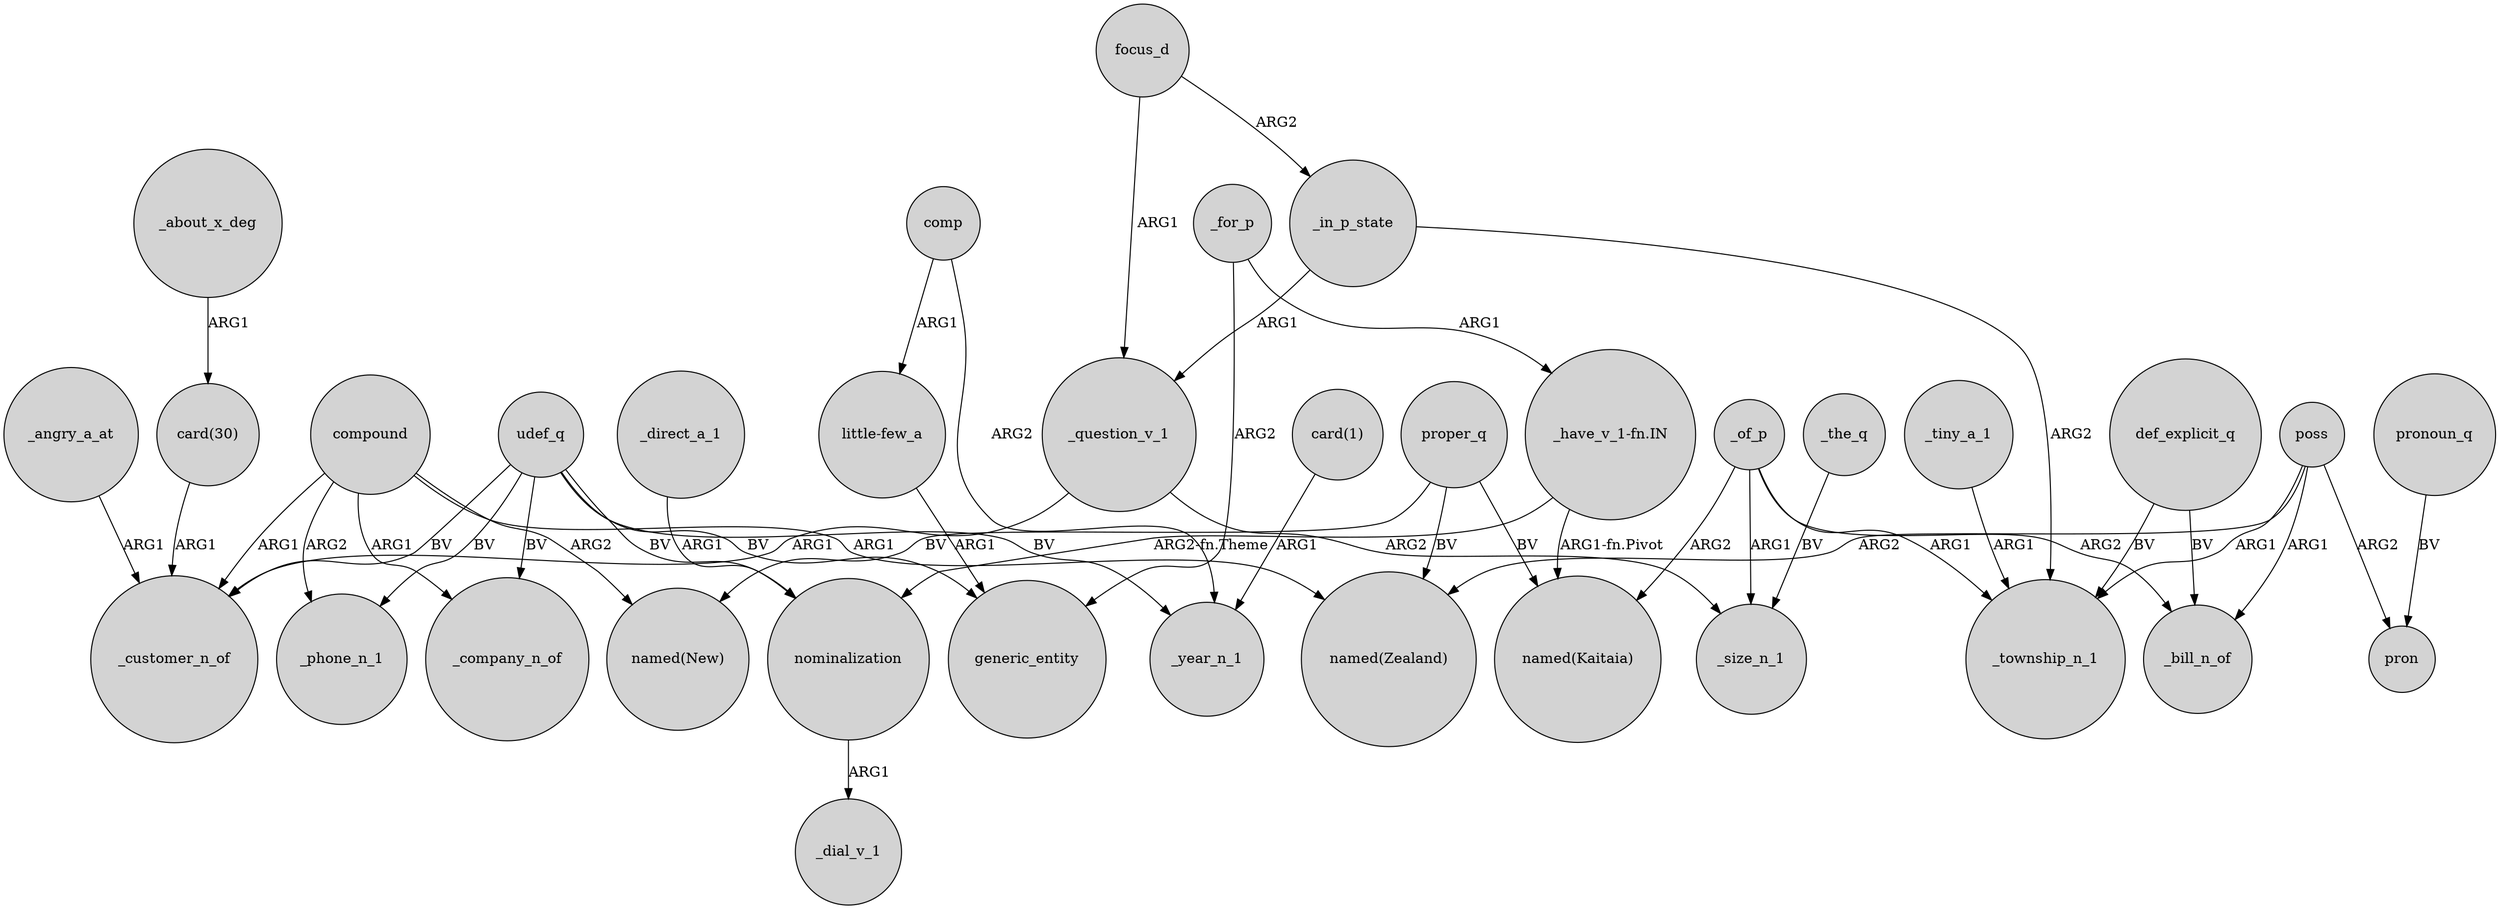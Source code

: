 digraph {
	node [shape=circle style=filled]
	_about_x_deg -> "card(30)" [label=ARG1]
	def_explicit_q -> _township_n_1 [label=BV]
	_the_q -> _size_n_1 [label=BV]
	nominalization -> _dial_v_1 [label=ARG1]
	compound -> "named(New)" [label=ARG2]
	"_have_v_1-fn.IN" -> "named(Kaitaia)" [label="ARG1-fn.Pivot"]
	udef_q -> generic_entity [label=BV]
	poss -> pron [label=ARG2]
	_question_v_1 -> _size_n_1 [label=ARG2]
	proper_q -> "named(New)" [label=BV]
	focus_d -> _in_p_state [label=ARG2]
	_for_p -> generic_entity [label=ARG2]
	_in_p_state -> _question_v_1 [label=ARG1]
	_tiny_a_1 -> _township_n_1 [label=ARG1]
	compound -> _customer_n_of [label=ARG1]
	_of_p -> _bill_n_of [label=ARG2]
	poss -> _township_n_1 [label=ARG1]
	compound -> _phone_n_1 [label=ARG2]
	proper_q -> "named(Kaitaia)" [label=BV]
	_of_p -> _size_n_1 [label=ARG1]
	compound -> _company_n_of [label=ARG1]
	pronoun_q -> pron [label=BV]
	compound -> "named(Zealand)" [label=ARG1]
	_of_p -> "named(Kaitaia)" [label=ARG2]
	"card(30)" -> _customer_n_of [label=ARG1]
	comp -> "little-few_a" [label=ARG1]
	poss -> "named(Zealand)" [label=ARG2]
	udef_q -> _customer_n_of [label=BV]
	_angry_a_at -> _customer_n_of [label=ARG1]
	_in_p_state -> _township_n_1 [label=ARG2]
	udef_q -> nominalization [label=BV]
	focus_d -> _question_v_1 [label=ARG1]
	def_explicit_q -> _bill_n_of [label=BV]
	"card(1)" -> _year_n_1 [label=ARG1]
	proper_q -> "named(Zealand)" [label=BV]
	_direct_a_1 -> nominalization [label=ARG1]
	udef_q -> _year_n_1 [label=BV]
	comp -> _year_n_1 [label=ARG2]
	poss -> _bill_n_of [label=ARG1]
	udef_q -> _company_n_of [label=BV]
	udef_q -> _phone_n_1 [label=BV]
	"_have_v_1-fn.IN" -> nominalization [label="ARG2-fn.Theme"]
	_question_v_1 -> _customer_n_of [label=ARG1]
	_for_p -> "_have_v_1-fn.IN" [label=ARG1]
	_of_p -> _township_n_1 [label=ARG1]
	"little-few_a" -> generic_entity [label=ARG1]
}
